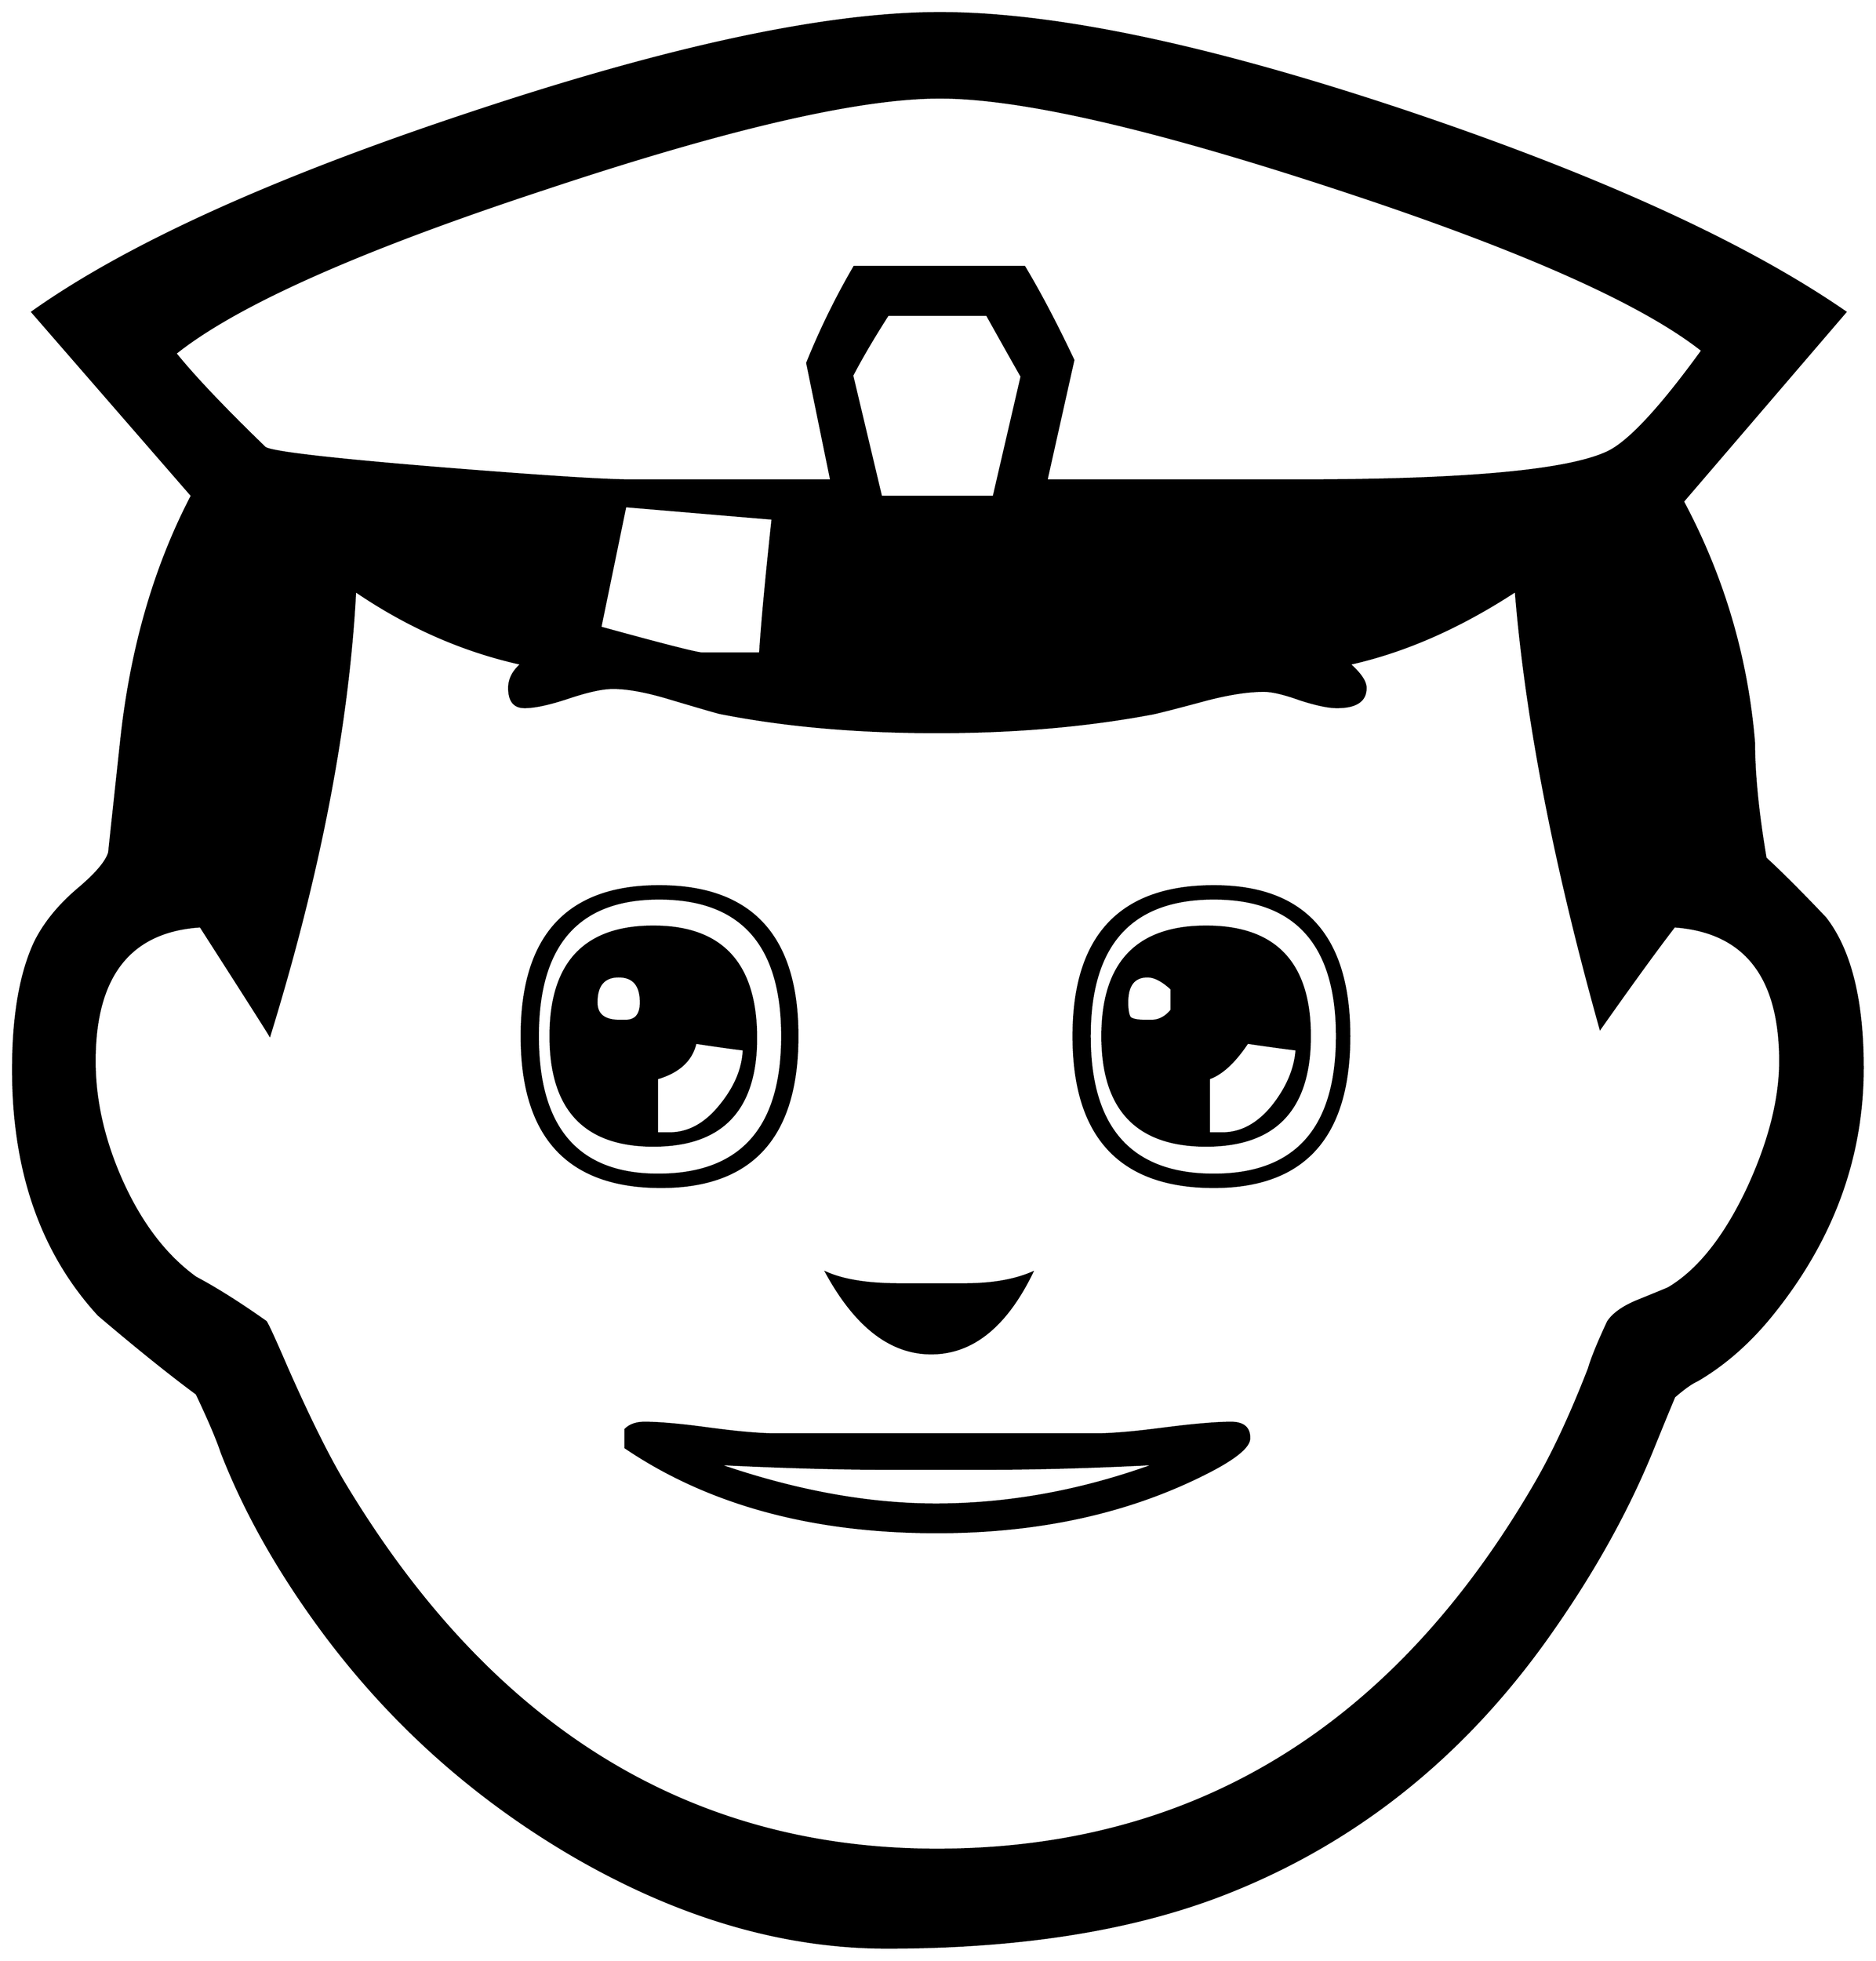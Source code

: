 


\begin{tikzpicture}[y=0.80pt, x=0.80pt, yscale=-1.0, xscale=1.0, inner sep=0pt, outer sep=0pt]
\begin{scope}[shift={(100.0,1706.0)},nonzero rule]
  \path[draw=.,fill=.,line width=1.600pt] (1986.0,-491.0) ..
    controls (1986.0,-396.333) and (1953.667,-309.667) ..
    (1889.0,-231.0) .. controls (1866.333,-203.667) and
    (1841.333,-182.0) .. (1814.0,-166.0) .. controls
    (1808.0,-163.333) and (1800.0,-157.667) .. (1790.0,-149.0) ..
    controls (1784.667,-136.333) and (1777.0,-117.667) ..
    (1767.0,-93.0) .. controls (1741.667,-31.0) and (1707.333,31.0)
    .. (1664.0,93.0) .. controls (1574.667,221.667) and
    (1461.667,313.0) .. (1325.0,367.0) .. controls (1229.0,405.0)
    and (1111.0,424.0) .. (971.0,424.0) .. controls
    (863.0,424.0) and (754.0,392.0) .. (644.0,328.0) .. controls
    (542.667,268.667) and (457.0,192.333) .. (387.0,99.0) .. controls
    (339.667,35.667) and (303.667,-27.667) .. (279.0,-91.0) .. controls
    (274.333,-105.0) and (265.667,-125.333) .. (253.0,-152.0) ..
    controls (225.0,-172.667) and (191.0,-200.0) .. (151.0,-234.0)
    .. controls (91.667,-298.667) and (62.0,-383.667) .. (62.0,-489.0)
    .. controls (62.0,-545.0) and (69.667,-589.333) .. (85.0,-622.0)
    .. controls (95.0,-642.0) and (110.333,-660.667) ..
    (131.0,-678.0) .. controls (149.0,-693.333) and (159.333,-705.667)
    .. (162.0,-715.0) .. controls (162.0,-715.667) and
    (166.0,-753.0) .. (174.0,-827.0) .. controls (184.0,-924.333)
    and (208.667,-1010.667) .. (248.0,-1086.0) -- (82.0,-1277.0) ..
    controls (180.667,-1347.0) and (332.667,-1416.0) ..
    (538.0,-1484.0) .. controls (746.0,-1553.333) and
    (908.667,-1588.0) .. (1026.0,-1588.0) .. controls
    (1146.0,-1588.0) and (1308.333,-1553.667) .. (1513.0,-1485.0) ..
    controls (1713.0,-1417.667) and (1864.667,-1348.333) ..
    (1968.0,-1277.0) -- (1799.0,-1080.0) .. controls
    (1841.0,-1001.333) and (1865.667,-917.667) .. (1873.0,-829.0) ..
    controls (1873.0,-796.333) and (1877.0,-756.333) ..
    (1885.0,-709.0) .. controls (1901.0,-694.333) and
    (1921.667,-673.667) .. (1947.0,-647.0) .. controls
    (1973.0,-613.667) and (1986.0,-561.667) .. (1986.0,-491.0) --
    cycle(1819.0,-1237.0) .. controls (1755.667,-1287.0) and
    (1628.333,-1343.333) .. (1437.0,-1406.0) .. controls
    (1246.333,-1468.667) and (1109.333,-1500.0) .. (1026.0,-1500.0) ..
    controls (942.0,-1500.0) and (805.0,-1468.333) ..
    (615.0,-1405.0) .. controls (422.333,-1341.667) and
    (294.333,-1284.667) .. (231.0,-1234.0) .. controls
    (250.333,-1210.0) and (281.333,-1177.333) .. (324.0,-1136.0) ..
    controls (330.0,-1131.333) and (389.667,-1124.333) ..
    (503.0,-1115.0) .. controls (610.333,-1106.333) and
    (677.333,-1102.0) .. (704.0,-1102.0) -- (913.0,-1102.0) --
    (888.0,-1224.0) .. controls (902.0,-1258.667) and
    (918.333,-1292.0) .. (937.0,-1324.0) -- (1114.0,-1324.0) ..
    controls (1130.0,-1297.333) and (1147.0,-1265.0) ..
    (1165.0,-1227.0) -- (1137.0,-1102.0) -- (1400.0,-1102.0) ..
    controls (1571.333,-1102.0) and (1678.0,-1111.667) ..
    (1720.0,-1131.0) .. controls (1742.0,-1141.0) and
    (1775.0,-1176.333) .. (1819.0,-1237.0) --
    cycle(1111.0,-1210.0) .. controls (1103.0,-1224.0) and
    (1091.0,-1245.333) .. (1075.0,-1274.0) -- (972.0,-1274.0) ..
    controls (956.667,-1250.0) and (944.333,-1229.0) ..
    (935.0,-1211.0) -- (965.0,-1085.0) -- (1082.0,-1085.0) --
    (1111.0,-1210.0) -- cycle(852.0,-1062.0) -- (699.0,-1075.0)
    -- (673.0,-949.0) .. controls (738.333,-931.0) and
    (773.667,-922.0) .. (779.0,-922.0) -- (839.0,-922.0) ..
    controls (841.0,-953.333) and (845.333,-1000.0) ..
    (852.0,-1062.0) -- cycle(1900.0,-498.0) .. controls
    (1900.0,-586.0) and (1863.333,-632.667) .. (1790.0,-638.0) ..
    controls (1772.0,-614.667) and (1746.333,-579.333) ..
    (1713.0,-532.0) .. controls (1665.0,-703.333) and
    (1635.667,-855.0) .. (1625.0,-987.0) .. controls
    (1567.0,-949.0) and (1509.333,-923.667) .. (1452.0,-911.0) ..
    controls (1463.333,-901.0) and (1469.0,-892.667) ..
    (1469.0,-886.0) .. controls (1469.0,-872.667) and
    (1459.0,-866.0) .. (1439.0,-866.0) .. controls
    (1430.333,-866.0) and (1417.667,-868.667) .. (1401.0,-874.0) ..
    controls (1384.333,-880.0) and (1371.667,-883.0) ..
    (1363.0,-883.0) .. controls (1347.0,-883.0) and
    (1327.333,-880.0) .. (1304.0,-874.0) .. controls
    (1269.333,-864.667) and (1249.667,-859.667) .. (1245.0,-859.0) ..
    controls (1177.0,-846.333) and (1103.0,-840.0) ..
    (1023.0,-840.0) .. controls (939.667,-840.0) and
    (864.333,-846.667) .. (797.0,-860.0) .. controls (791.667,-861.333)
    and (773.333,-866.667) .. (742.0,-876.0) .. controls
    (719.333,-882.667) and (700.667,-886.0) .. (686.0,-886.0) ..
    controls (675.333,-886.0) and (660.0,-882.667) .. (640.0,-876.0)
    .. controls (620.0,-869.333) and (604.667,-866.0) ..
    (594.0,-866.0) .. controls (583.333,-866.0) and (578.0,-872.667)
    .. (578.0,-886.0) .. controls (578.0,-895.333) and
    (582.333,-903.667) .. (591.0,-911.0) .. controls (530.333,-924.333)
    and (472.667,-949.667) .. (418.0,-987.0) .. controls
    (410.667,-847.667) and (381.0,-693.667) .. (329.0,-525.0) ..
    controls (326.333,-529.667) and (302.333,-567.333) .. (257.0,-638.0)
    .. controls (183.667,-633.333) and (147.0,-586.667) ..
    (147.0,-498.0) .. controls (147.0,-457.333) and (156.333,-416.0)
    .. (175.0,-374.0) .. controls (195.0,-329.333) and
    (220.667,-295.667) .. (252.0,-273.0) .. controls (273.333,-261.667)
    and (297.667,-246.333) .. (325.0,-227.0) .. controls
    (327.0,-224.333) and (334.333,-208.333) .. (347.0,-179.0) ..
    controls (369.667,-127.667) and (389.333,-88.0) .. (406.0,-60.0)
    .. controls (558.667,194.667) and (764.333,322.0) ..
    (1023.0,322.0) .. controls (1290.333,322.0) and (1497.667,195.333)
    .. (1645.0,-58.0) .. controls (1663.667,-90.0) and
    (1682.333,-130.0) .. (1701.0,-178.0) .. controls
    (1704.333,-189.333) and (1711.0,-205.667) .. (1721.0,-227.0) ..
    controls (1726.333,-235.0) and (1736.0,-242.0) ..
    (1750.0,-248.0) .. controls (1771.333,-256.667) and
    (1782.667,-261.333) .. (1784.0,-262.0) .. controls
    (1815.333,-280.667) and (1843.0,-315.667) .. (1867.0,-367.0) ..
    controls (1889.0,-415.0) and (1900.0,-458.667) ..
    (1900.0,-498.0) -- cycle(1452.0,-524.0) .. controls
    (1452.0,-419.333) and (1405.0,-367.0) .. (1311.0,-367.0) ..
    controls (1213.667,-367.0) and (1165.0,-419.333) ..
    (1165.0,-524.0) .. controls (1165.0,-628.0) and
    (1213.667,-680.0) .. (1311.0,-680.0) .. controls
    (1405.0,-680.0) and (1452.0,-628.0) .. (1452.0,-524.0) --
    cycle(878.0,-524.0) .. controls (878.0,-419.333) and
    (830.667,-367.0) .. (736.0,-367.0) .. controls (639.333,-367.0)
    and (591.0,-419.333) .. (591.0,-524.0) .. controls
    (591.0,-628.0) and (638.667,-680.0) .. (734.0,-680.0) ..
    controls (830.0,-680.0) and (878.0,-628.0) .. (878.0,-524.0)
    -- cycle(1122.0,-278.0) .. controls (1094.667,-222.0) and
    (1059.667,-194.0) .. (1017.0,-194.0) .. controls
    (975.0,-194.0) and (938.667,-222.0) .. (908.0,-278.0) ..
    controls (926.0,-270.0) and (951.333,-266.0) .. (984.0,-266.0)
    -- (1052.0,-266.0) .. controls (1080.0,-266.0) and
    (1103.333,-270.0) .. (1122.0,-278.0) -- cycle(1348.0,-106.0)
    .. controls (1348.0,-97.333) and (1334.667,-86.0) ..
    (1308.0,-72.0) .. controls (1226.0,-29.333) and (1131.0,-8.0)
    .. (1023.0,-8.0) .. controls (893.667,-8.0) and (785.667,-37.333)
    .. (699.0,-96.0) -- (699.0,-115.0) .. controls
    (703.667,-119.667) and (710.333,-122.0) .. (719.0,-122.0) ..
    controls (734.333,-122.0) and (756.667,-120.0) .. (786.0,-116.0)
    .. controls (816.0,-112.0) and (838.667,-110.0) ..
    (854.0,-110.0) -- (1190.0,-110.0) .. controls
    (1205.333,-110.0) and (1228.333,-112.0) .. (1259.0,-116.0) ..
    controls (1290.333,-120.0) and (1313.667,-122.0) ..
    (1329.0,-122.0) .. controls (1341.667,-122.0) and
    (1348.0,-116.667) .. (1348.0,-106.0) -- cycle(1439.0,-524.0)
    .. controls (1439.0,-619.333) and (1396.333,-667.0) ..
    (1311.0,-667.0) .. controls (1225.0,-667.0) and
    (1182.0,-619.333) .. (1182.0,-524.0) .. controls
    (1182.0,-428.0) and (1225.0,-380.0) .. (1311.0,-380.0) ..
    controls (1396.333,-380.0) and (1439.0,-428.0) ..
    (1439.0,-524.0) -- cycle(862.0,-524.0) .. controls
    (862.0,-619.333) and (819.333,-667.0) .. (734.0,-667.0) ..
    controls (650.0,-667.0) and (608.0,-619.333) .. (608.0,-524.0)
    .. controls (608.0,-428.0) and (649.667,-380.0) ..
    (733.0,-380.0) .. controls (819.0,-380.0) and (862.0,-428.0)
    .. (862.0,-524.0) -- cycle(1251.0,-79.0) .. controls
    (1186.333,-75.667) and (1128.0,-74.0) .. (1076.0,-74.0) --
    (967.0,-74.0) .. controls (919.0,-74.0) and (861.333,-75.667) ..
    (794.0,-79.0) .. controls (874.667,-51.0) and (950.667,-37.0) ..
    (1022.0,-37.0) .. controls (1098.0,-37.0) and (1174.333,-51.0)
    .. (1251.0,-79.0) -- cycle(1411.0,-524.0) .. controls
    (1411.0,-448.0) and (1375.0,-410.0) .. (1303.0,-410.0) ..
    controls (1231.0,-410.0) and (1195.0,-448.0) ..
    (1195.0,-524.0) .. controls (1195.0,-600.0) and
    (1231.0,-638.0) .. (1303.0,-638.0) .. controls
    (1375.0,-638.0) and (1411.0,-600.0) .. (1411.0,-524.0) --
    cycle(835.0,-522.0) .. controls (835.0,-447.333) and
    (799.333,-410.0) .. (728.0,-410.0) .. controls (656.667,-410.0)
    and (621.0,-448.0) .. (621.0,-524.0) .. controls
    (621.0,-600.0) and (656.667,-638.0) .. (728.0,-638.0) ..
    controls (799.333,-638.0) and (835.0,-599.333) .. (835.0,-522.0)
    -- cycle(1397.0,-510.0) .. controls (1385.667,-511.333) and
    (1368.667,-513.667) .. (1346.0,-517.0) .. controls
    (1332.667,-497.0) and (1319.333,-484.667) .. (1306.0,-480.0) --
    (1306.0,-423.0) -- (1320.0,-423.0) .. controls
    (1339.333,-423.0) and (1356.667,-432.333) .. (1372.0,-451.0) ..
    controls (1387.333,-470.333) and (1395.667,-490.0) ..
    (1397.0,-510.0) -- cycle(1267.0,-551.0) -- (1267.0,-573.0)
    .. controls (1257.667,-581.667) and (1249.333,-586.0) ..
    (1242.0,-586.0) .. controls (1228.0,-586.0) and
    (1221.0,-577.0) .. (1221.0,-559.0) .. controls
    (1221.0,-551.0) and (1222.0,-545.667) .. (1224.0,-543.0) ..
    controls (1226.667,-541.0) and (1232.0,-540.0) ..
    (1240.0,-540.0) -- (1246.0,-540.0) .. controls
    (1254.0,-540.0) and (1261.0,-543.667) .. (1267.0,-551.0) --
    cycle(715.0,-559.0) .. controls (715.0,-577.0) and
    (707.333,-586.0) .. (692.0,-586.0) .. controls (676.667,-586.0)
    and (669.0,-577.0) .. (669.0,-559.0) .. controls
    (669.0,-546.333) and (677.0,-540.0) .. (693.0,-540.0) --
    (699.0,-540.0) .. controls (709.667,-540.0) and (715.0,-546.333)
    .. (715.0,-559.0) -- cycle(822.0,-510.0) .. controls
    (810.667,-511.333) and (794.0,-513.667) .. (772.0,-517.0) ..
    controls (768.0,-499.0) and (754.667,-486.667) .. (732.0,-480.0)
    -- (732.0,-423.0) -- (745.0,-423.0) .. controls
    (764.333,-423.0) and (781.667,-432.333) .. (797.0,-451.0) ..
    controls (813.0,-470.333) and (821.333,-490.0) .. (822.0,-510.0)
    -- cycle;
\end{scope}

\end{tikzpicture}

